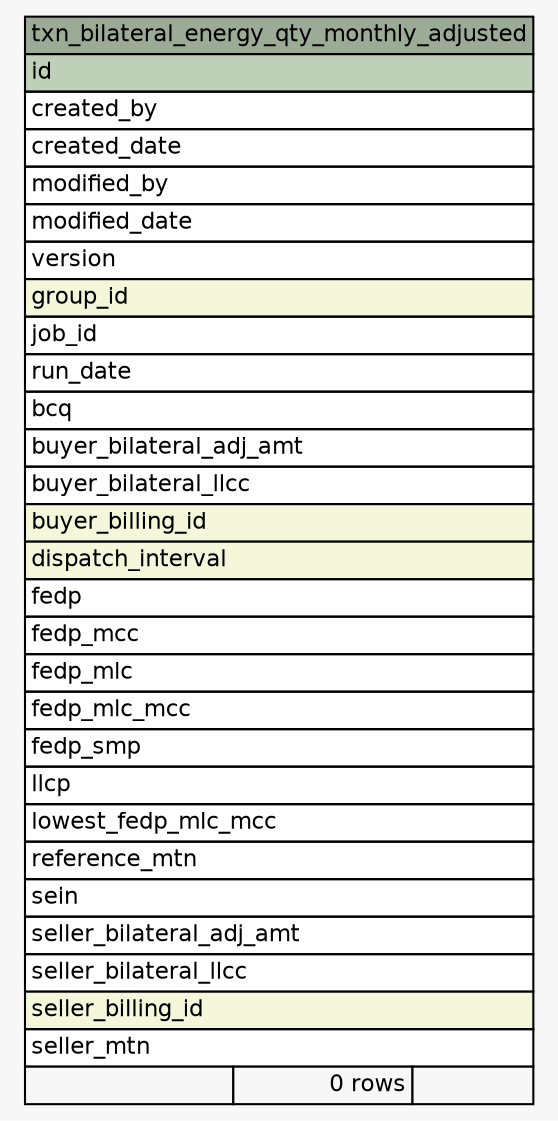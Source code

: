 // dot 2.36.0 on Mac OS X 10.12.5
// SchemaSpy rev 590
digraph "txn_bilateral_energy_qty_monthly_adjusted" {
  graph [
    rankdir="RL"
    bgcolor="#f7f7f7"
    nodesep="0.18"
    ranksep="0.46"
    fontname="Helvetica"
    fontsize="11"
  ];
  node [
    fontname="Helvetica"
    fontsize="11"
    shape="plaintext"
  ];
  edge [
    arrowsize="0.8"
  ];
  "txn_bilateral_energy_qty_monthly_adjusted" [
    label=<
    <TABLE BORDER="0" CELLBORDER="1" CELLSPACING="0" BGCOLOR="#ffffff">
      <TR><TD COLSPAN="3" BGCOLOR="#9bab96" ALIGN="CENTER">txn_bilateral_energy_qty_monthly_adjusted</TD></TR>
      <TR><TD PORT="id" COLSPAN="3" BGCOLOR="#bed1b8" ALIGN="LEFT">id</TD></TR>
      <TR><TD PORT="created_by" COLSPAN="3" ALIGN="LEFT">created_by</TD></TR>
      <TR><TD PORT="created_date" COLSPAN="3" ALIGN="LEFT">created_date</TD></TR>
      <TR><TD PORT="modified_by" COLSPAN="3" ALIGN="LEFT">modified_by</TD></TR>
      <TR><TD PORT="modified_date" COLSPAN="3" ALIGN="LEFT">modified_date</TD></TR>
      <TR><TD PORT="version" COLSPAN="3" ALIGN="LEFT">version</TD></TR>
      <TR><TD PORT="group_id" COLSPAN="3" BGCOLOR="#f4f7da" ALIGN="LEFT">group_id</TD></TR>
      <TR><TD PORT="job_id" COLSPAN="3" ALIGN="LEFT">job_id</TD></TR>
      <TR><TD PORT="run_date" COLSPAN="3" ALIGN="LEFT">run_date</TD></TR>
      <TR><TD PORT="bcq" COLSPAN="3" ALIGN="LEFT">bcq</TD></TR>
      <TR><TD PORT="buyer_bilateral_adj_amt" COLSPAN="3" ALIGN="LEFT">buyer_bilateral_adj_amt</TD></TR>
      <TR><TD PORT="buyer_bilateral_llcc" COLSPAN="3" ALIGN="LEFT">buyer_bilateral_llcc</TD></TR>
      <TR><TD PORT="buyer_billing_id" COLSPAN="3" BGCOLOR="#f4f7da" ALIGN="LEFT">buyer_billing_id</TD></TR>
      <TR><TD PORT="dispatch_interval" COLSPAN="3" BGCOLOR="#f4f7da" ALIGN="LEFT">dispatch_interval</TD></TR>
      <TR><TD PORT="fedp" COLSPAN="3" ALIGN="LEFT">fedp</TD></TR>
      <TR><TD PORT="fedp_mcc" COLSPAN="3" ALIGN="LEFT">fedp_mcc</TD></TR>
      <TR><TD PORT="fedp_mlc" COLSPAN="3" ALIGN="LEFT">fedp_mlc</TD></TR>
      <TR><TD PORT="fedp_mlc_mcc" COLSPAN="3" ALIGN="LEFT">fedp_mlc_mcc</TD></TR>
      <TR><TD PORT="fedp_smp" COLSPAN="3" ALIGN="LEFT">fedp_smp</TD></TR>
      <TR><TD PORT="llcp" COLSPAN="3" ALIGN="LEFT">llcp</TD></TR>
      <TR><TD PORT="lowest_fedp_mlc_mcc" COLSPAN="3" ALIGN="LEFT">lowest_fedp_mlc_mcc</TD></TR>
      <TR><TD PORT="reference_mtn" COLSPAN="3" ALIGN="LEFT">reference_mtn</TD></TR>
      <TR><TD PORT="sein" COLSPAN="3" ALIGN="LEFT">sein</TD></TR>
      <TR><TD PORT="seller_bilateral_adj_amt" COLSPAN="3" ALIGN="LEFT">seller_bilateral_adj_amt</TD></TR>
      <TR><TD PORT="seller_bilateral_llcc" COLSPAN="3" ALIGN="LEFT">seller_bilateral_llcc</TD></TR>
      <TR><TD PORT="seller_billing_id" COLSPAN="3" BGCOLOR="#f4f7da" ALIGN="LEFT">seller_billing_id</TD></TR>
      <TR><TD PORT="seller_mtn" COLSPAN="3" ALIGN="LEFT">seller_mtn</TD></TR>
      <TR><TD ALIGN="LEFT" BGCOLOR="#f7f7f7">  </TD><TD ALIGN="RIGHT" BGCOLOR="#f7f7f7">0 rows</TD><TD ALIGN="RIGHT" BGCOLOR="#f7f7f7">  </TD></TR>
    </TABLE>>
    URL="tables/txn_bilateral_energy_qty_monthly_adjusted.html"
    tooltip="txn_bilateral_energy_qty_monthly_adjusted"
  ];
}
